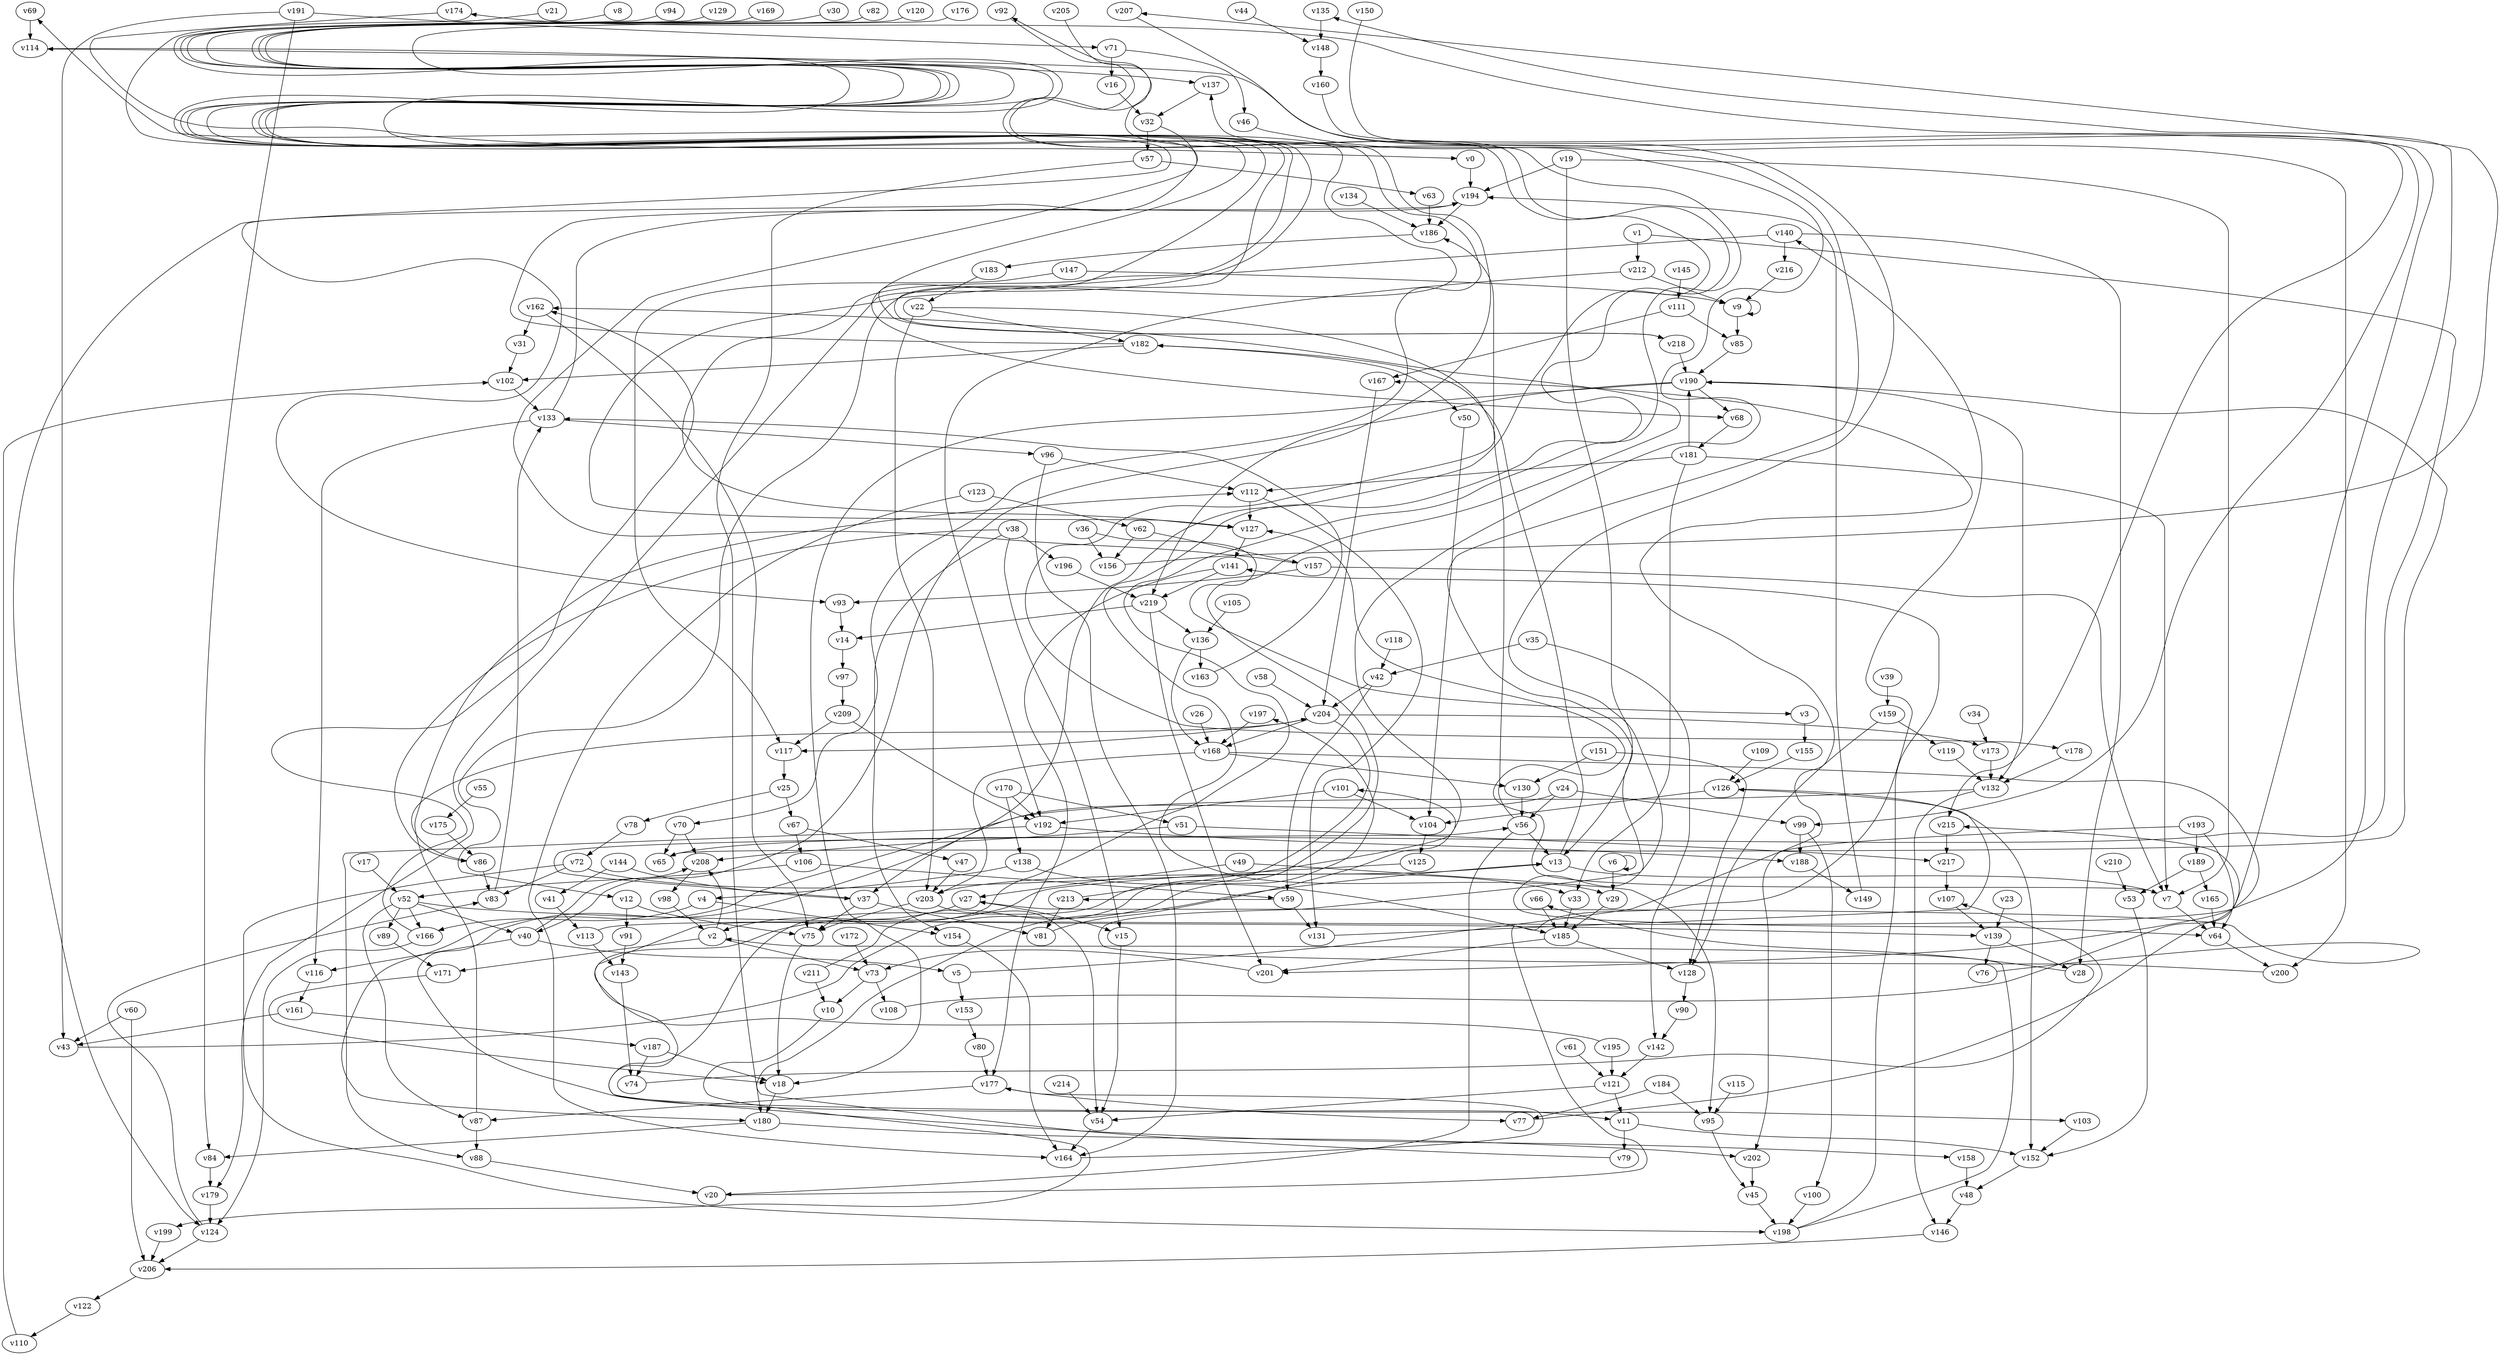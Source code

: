 // Benchmark game 318 - 220 vertices
// time_bound: 23
// targets: v47
digraph G {
    v0 [name="v0", player=1];
    v1 [name="v1", player=1];
    v2 [name="v2", player=0];
    v3 [name="v3", player=1];
    v4 [name="v4", player=0];
    v5 [name="v5", player=1];
    v6 [name="v6", player=1];
    v7 [name="v7", player=0];
    v8 [name="v8", player=0];
    v9 [name="v9", player=1];
    v10 [name="v10", player=1];
    v11 [name="v11", player=1];
    v12 [name="v12", player=0];
    v13 [name="v13", player=1];
    v14 [name="v14", player=1];
    v15 [name="v15", player=0];
    v16 [name="v16", player=0];
    v17 [name="v17", player=0];
    v18 [name="v18", player=0];
    v19 [name="v19", player=1];
    v20 [name="v20", player=1];
    v21 [name="v21", player=1];
    v22 [name="v22", player=1];
    v23 [name="v23", player=1];
    v24 [name="v24", player=0];
    v25 [name="v25", player=1];
    v26 [name="v26", player=1];
    v27 [name="v27", player=0];
    v28 [name="v28", player=1];
    v29 [name="v29", player=0];
    v30 [name="v30", player=0];
    v31 [name="v31", player=0];
    v32 [name="v32", player=1];
    v33 [name="v33", player=0];
    v34 [name="v34", player=0];
    v35 [name="v35", player=1];
    v36 [name="v36", player=1];
    v37 [name="v37", player=0];
    v38 [name="v38", player=1];
    v39 [name="v39", player=0];
    v40 [name="v40", player=0];
    v41 [name="v41", player=0];
    v42 [name="v42", player=1];
    v43 [name="v43", player=0];
    v44 [name="v44", player=1];
    v45 [name="v45", player=1];
    v46 [name="v46", player=0];
    v47 [name="v47", player=1, target=1];
    v48 [name="v48", player=0];
    v49 [name="v49", player=0];
    v50 [name="v50", player=1];
    v51 [name="v51", player=0];
    v52 [name="v52", player=1];
    v53 [name="v53", player=1];
    v54 [name="v54", player=0];
    v55 [name="v55", player=0];
    v56 [name="v56", player=1];
    v57 [name="v57", player=1];
    v58 [name="v58", player=1];
    v59 [name="v59", player=1];
    v60 [name="v60", player=1];
    v61 [name="v61", player=1];
    v62 [name="v62", player=1];
    v63 [name="v63", player=0];
    v64 [name="v64", player=1];
    v65 [name="v65", player=0];
    v66 [name="v66", player=1];
    v67 [name="v67", player=1];
    v68 [name="v68", player=1];
    v69 [name="v69", player=1];
    v70 [name="v70", player=0];
    v71 [name="v71", player=0];
    v72 [name="v72", player=0];
    v73 [name="v73", player=0];
    v74 [name="v74", player=1];
    v75 [name="v75", player=1];
    v76 [name="v76", player=0];
    v77 [name="v77", player=1];
    v78 [name="v78", player=0];
    v79 [name="v79", player=1];
    v80 [name="v80", player=1];
    v81 [name="v81", player=1];
    v82 [name="v82", player=1];
    v83 [name="v83", player=1];
    v84 [name="v84", player=1];
    v85 [name="v85", player=1];
    v86 [name="v86", player=1];
    v87 [name="v87", player=0];
    v88 [name="v88", player=1];
    v89 [name="v89", player=0];
    v90 [name="v90", player=0];
    v91 [name="v91", player=1];
    v92 [name="v92", player=0];
    v93 [name="v93", player=1];
    v94 [name="v94", player=0];
    v95 [name="v95", player=0];
    v96 [name="v96", player=1];
    v97 [name="v97", player=0];
    v98 [name="v98", player=1];
    v99 [name="v99", player=1];
    v100 [name="v100", player=0];
    v101 [name="v101", player=1];
    v102 [name="v102", player=1];
    v103 [name="v103", player=0];
    v104 [name="v104", player=0];
    v105 [name="v105", player=1];
    v106 [name="v106", player=0];
    v107 [name="v107", player=0];
    v108 [name="v108", player=1];
    v109 [name="v109", player=1];
    v110 [name="v110", player=1];
    v111 [name="v111", player=1];
    v112 [name="v112", player=0];
    v113 [name="v113", player=0];
    v114 [name="v114", player=0];
    v115 [name="v115", player=1];
    v116 [name="v116", player=0];
    v117 [name="v117", player=1];
    v118 [name="v118", player=1];
    v119 [name="v119", player=1];
    v120 [name="v120", player=1];
    v121 [name="v121", player=0];
    v122 [name="v122", player=1];
    v123 [name="v123", player=1];
    v124 [name="v124", player=0];
    v125 [name="v125", player=1];
    v126 [name="v126", player=0];
    v127 [name="v127", player=0];
    v128 [name="v128", player=1];
    v129 [name="v129", player=1];
    v130 [name="v130", player=1];
    v131 [name="v131", player=1];
    v132 [name="v132", player=1];
    v133 [name="v133", player=1];
    v134 [name="v134", player=0];
    v135 [name="v135", player=0];
    v136 [name="v136", player=0];
    v137 [name="v137", player=0];
    v138 [name="v138", player=0];
    v139 [name="v139", player=1];
    v140 [name="v140", player=1];
    v141 [name="v141", player=0];
    v142 [name="v142", player=1];
    v143 [name="v143", player=1];
    v144 [name="v144", player=0];
    v145 [name="v145", player=1];
    v146 [name="v146", player=0];
    v147 [name="v147", player=1];
    v148 [name="v148", player=0];
    v149 [name="v149", player=1];
    v150 [name="v150", player=1];
    v151 [name="v151", player=0];
    v152 [name="v152", player=0];
    v153 [name="v153", player=1];
    v154 [name="v154", player=0];
    v155 [name="v155", player=0];
    v156 [name="v156", player=1];
    v157 [name="v157", player=0];
    v158 [name="v158", player=0];
    v159 [name="v159", player=0];
    v160 [name="v160", player=1];
    v161 [name="v161", player=1];
    v162 [name="v162", player=1];
    v163 [name="v163", player=1];
    v164 [name="v164", player=1];
    v165 [name="v165", player=1];
    v166 [name="v166", player=0];
    v167 [name="v167", player=1];
    v168 [name="v168", player=1];
    v169 [name="v169", player=0];
    v170 [name="v170", player=0];
    v171 [name="v171", player=1];
    v172 [name="v172", player=1];
    v173 [name="v173", player=1];
    v174 [name="v174", player=1];
    v175 [name="v175", player=0];
    v176 [name="v176", player=1];
    v177 [name="v177", player=0];
    v178 [name="v178", player=1];
    v179 [name="v179", player=0];
    v180 [name="v180", player=1];
    v181 [name="v181", player=0];
    v182 [name="v182", player=0];
    v183 [name="v183", player=1];
    v184 [name="v184", player=0];
    v185 [name="v185", player=1];
    v186 [name="v186", player=0];
    v187 [name="v187", player=0];
    v188 [name="v188", player=0];
    v189 [name="v189", player=1];
    v190 [name="v190", player=0];
    v191 [name="v191", player=0];
    v192 [name="v192", player=0];
    v193 [name="v193", player=1];
    v194 [name="v194", player=1];
    v195 [name="v195", player=1];
    v196 [name="v196", player=0];
    v197 [name="v197", player=1];
    v198 [name="v198", player=1];
    v199 [name="v199", player=1];
    v200 [name="v200", player=1];
    v201 [name="v201", player=0];
    v202 [name="v202", player=1];
    v203 [name="v203", player=1];
    v204 [name="v204", player=1];
    v205 [name="v205", player=0];
    v206 [name="v206", player=1];
    v207 [name="v207", player=1];
    v208 [name="v208", player=1];
    v209 [name="v209", player=0];
    v210 [name="v210", player=0];
    v211 [name="v211", player=0];
    v212 [name="v212", player=0];
    v213 [name="v213", player=0];
    v214 [name="v214", player=0];
    v215 [name="v215", player=0];
    v216 [name="v216", player=0];
    v217 [name="v217", player=0];
    v218 [name="v218", player=0];
    v219 [name="v219", player=0];

    v0 -> v194;
    v1 -> v65 [constraint="t mod 3 == 1"];
    v2 -> v208;
    v3 -> v155;
    v4 -> v154;
    v5 -> v167 [constraint="t >= 1"];
    v6 -> v6 [constraint="t < 14"];
    v7 -> v127 [constraint="t mod 2 == 1"];
    v8 -> v68 [constraint="t mod 4 == 3"];
    v9 -> v85;
    v10 -> v199 [constraint="t >= 4"];
    v11 -> v152;
    v12 -> v75 [constraint="t mod 5 == 0"];
    v13 -> v182;
    v14 -> v97;
    v15 -> v54;
    v16 -> v32;
    v17 -> v52;
    v18 -> v180;
    v19 -> v194;
    v20 -> v140 [constraint="t >= 1"];
    v21 -> v124 [constraint="t >= 1"];
    v22 -> v178 [constraint="t < 6"];
    v23 -> v139;
    v24 -> v37;
    v25 -> v67;
    v26 -> v168;
    v27 -> v2;
    v28 -> v66 [constraint="t mod 5 == 1"];
    v29 -> v185;
    v30 -> v179 [constraint="t mod 5 == 3"];
    v31 -> v102;
    v32 -> v93 [constraint="t mod 2 == 1"];
    v33 -> v185;
    v34 -> v173;
    v35 -> v142;
    v36 -> v3 [constraint="t mod 5 == 2"];
    v37 -> v56 [constraint="t >= 2"];
    v38 -> v86 [constraint="t mod 3 == 1"];
    v39 -> v159;
    v40 -> v208 [constraint="t >= 4"];
    v41 -> v113;
    v42 -> v59;
    v43 -> v197 [constraint="t >= 4"];
    v44 -> v148 [constraint="t < 7"];
    v45 -> v198;
    v46 -> v200;
    v47 -> v203;
    v48 -> v146;
    v49 -> v95;
    v50 -> v104;
    v51 -> v208;
    v52 -> v139 [constraint="t mod 5 == 0"];
    v53 -> v152;
    v54 -> v164;
    v55 -> v175;
    v56 -> v186;
    v57 -> v180;
    v58 -> v204;
    v59 -> v213 [constraint="t < 9"];
    v60 -> v206;
    v61 -> v121;
    v62 -> v156;
    v63 -> v186;
    v64 -> v200;
    v65 -> v190 [constraint="t < 11"];
    v66 -> v185;
    v67 -> v47 [constraint="t mod 3 == 2"];
    v68 -> v181;
    v69 -> v114;
    v70 -> v208;
    v71 -> v16;
    v72 -> v33;
    v73 -> v108;
    v74 -> v107 [constraint="t mod 4 == 1"];
    v75 -> v18;
    v76 -> v27 [constraint="t >= 4"];
    v77 -> v215 [constraint="t < 5"];
    v78 -> v72;
    v79 -> v13 [constraint="t < 12"];
    v80 -> v177;
    v81 -> v137 [constraint="t >= 4"];
    v82 -> v12 [constraint="t < 12"];
    v83 -> v133;
    v84 -> v179;
    v85 -> v190;
    v86 -> v204 [constraint="t >= 5"];
    v87 -> v112;
    v88 -> v20;
    v89 -> v171;
    v90 -> v142;
    v91 -> v143;
    v92 -> v11 [constraint="t mod 4 == 2"];
    v93 -> v14;
    v94 -> v218 [constraint="t < 5"];
    v95 -> v45;
    v96 -> v164;
    v97 -> v209;
    v98 -> v2;
    v99 -> v100;
    v100 -> v198;
    v101 -> v192;
    v102 -> v133;
    v103 -> v152;
    v104 -> v125;
    v105 -> v136;
    v106 -> v59;
    v107 -> v139;
    v108 -> v174 [constraint="t mod 4 == 0"];
    v109 -> v126;
    v110 -> v102;
    v111 -> v167;
    v112 -> v131;
    v113 -> v135 [constraint="t mod 5 == 3"];
    v114 -> v137 [constraint="t < 10"];
    v115 -> v95;
    v116 -> v161;
    v117 -> v25;
    v118 -> v42;
    v119 -> v132;
    v120 -> v70 [constraint="t >= 5"];
    v121 -> v11;
    v122 -> v110;
    v123 -> v164;
    v124 -> v83 [constraint="t mod 3 == 0"];
    v125 -> v103 [constraint="t mod 5 == 4"];
    v126 -> v152;
    v127 -> v141;
    v128 -> v90;
    v129 -> v218 [constraint="t >= 5"];
    v130 -> v56;
    v131 -> v126 [constraint="t >= 4"];
    v132 -> v180 [constraint="t >= 2"];
    v133 -> v96;
    v134 -> v186;
    v135 -> v148;
    v136 -> v168;
    v137 -> v32;
    v138 -> v185;
    v139 -> v28;
    v140 -> v127 [constraint="t >= 2"];
    v141 -> v177;
    v142 -> v121;
    v143 -> v74;
    v144 -> v37;
    v145 -> v111;
    v146 -> v206 [constraint="t < 12"];
    v147 -> v9;
    v148 -> v160;
    v149 -> v194;
    v150 -> v99 [constraint="t >= 1"];
    v151 -> v130;
    v152 -> v48;
    v153 -> v80;
    v154 -> v164;
    v155 -> v126;
    v156 -> v207 [constraint="t mod 4 == 2"];
    v157 -> v69 [constraint="t < 13"];
    v158 -> v48;
    v159 -> v128;
    v160 -> v215 [constraint="t >= 4"];
    v161 -> v43;
    v162 -> v75;
    v163 -> v133;
    v164 -> v177 [constraint="t < 13"];
    v165 -> v64;
    v166 -> v162 [constraint="t >= 1"];
    v167 -> v204;
    v168 -> v201 [constraint="t mod 3 == 0"];
    v169 -> v127 [constraint="t < 8"];
    v170 -> v51;
    v171 -> v18 [constraint="t mod 2 == 1"];
    v172 -> v73;
    v173 -> v132;
    v174 -> v0 [constraint="t mod 5 == 4"];
    v175 -> v86;
    v176 -> v40 [constraint="t mod 5 == 1"];
    v177 -> v87;
    v178 -> v132;
    v179 -> v124;
    v180 -> v202;
    v181 -> v112;
    v182 -> v194 [constraint="t >= 2"];
    v183 -> v22;
    v184 -> v95;
    v185 -> v128;
    v186 -> v183;
    v187 -> v18;
    v188 -> v149;
    v189 -> v165;
    v190 -> v132;
    v191 -> v71;
    v192 -> v188;
    v193 -> v202;
    v194 -> v186;
    v195 -> v92 [constraint="t mod 2 == 0"];
    v196 -> v219;
    v197 -> v168;
    v198 -> v2 [constraint="t mod 3 == 2"];
    v199 -> v206;
    v200 -> v114 [constraint="t mod 5 == 1"];
    v201 -> v73 [constraint="t < 14"];
    v202 -> v45;
    v203 -> v75;
    v204 -> v158 [constraint="t >= 2"];
    v205 -> v29 [constraint="t mod 2 == 0"];
    v206 -> v122;
    v207 -> v64 [constraint="t >= 3"];
    v208 -> v98;
    v209 -> v117;
    v210 -> v53;
    v211 -> v162 [constraint="t mod 4 == 1"];
    v212 -> v192;
    v213 -> v101 [constraint="t < 10"];
    v214 -> v54;
    v215 -> v217;
    v216 -> v9;
    v217 -> v107;
    v218 -> v190;
    v219 -> v136;
    v211 -> v10;
    v51 -> v217;
    v204 -> v173;
    v168 -> v130;
    v138 -> v4;
    v72 -> v83;
    v182 -> v102;
    v140 -> v28;
    v42 -> v204;
    v141 -> v219;
    v70 -> v65;
    v204 -> v117;
    v213 -> v81;
    v24 -> v99;
    v4 -> v166;
    v36 -> v156;
    v204 -> v168;
    v189 -> v53;
    v32 -> v57;
    v209 -> v192;
    v124 -> v206;
    v72 -> v198;
    v9 -> v9;
    v139 -> v76;
    v13 -> v203;
    v190 -> v18;
    v185 -> v201;
    v19 -> v13;
    v181 -> v33;
    v181 -> v7;
    v38 -> v154;
    v168 -> v203;
    v112 -> v127;
    v40 -> v116;
    v49 -> v27;
    v62 -> v157;
    v24 -> v56;
    v192 -> v88;
    v86 -> v83;
    v59 -> v131;
    v2 -> v73;
    v161 -> v187;
    v73 -> v10;
    v11 -> v79;
    v123 -> v62;
    v52 -> v40;
    v219 -> v14;
    v170 -> v192;
    v2 -> v171;
    v144 -> v41;
    v182 -> v50;
    v7 -> v64;
    v140 -> v216;
    v35 -> v42;
    v184 -> v77;
    v13 -> v7;
    v38 -> v196;
    v126 -> v104;
    v40 -> v5;
    v190 -> v68;
    v56 -> v13;
    v87 -> v88;
    v195 -> v121;
    v147 -> v117;
    v71 -> v46;
    v151 -> v128;
    v159 -> v119;
    v101 -> v104;
    v193 -> v64;
    v198 -> v141;
    v133 -> v194;
    v177 -> v77;
    v191 -> v84;
    v52 -> v89;
    v132 -> v146;
    v27 -> v15;
    v170 -> v138;
    v191 -> v43;
    v1 -> v212;
    v12 -> v91;
    v60 -> v43;
    v157 -> v7;
    v212 -> v9;
    v56 -> v20;
    v157 -> v93;
    v166 -> v124;
    v203 -> v54;
    v67 -> v106;
    v219 -> v201;
    v162 -> v31;
    v99 -> v188;
    v19 -> v7;
    v22 -> v203;
    v22 -> v182;
    v57 -> v63;
    v52 -> v87;
    v133 -> v116;
    v5 -> v153;
    v52 -> v166;
    v6 -> v29;
    v181 -> v190;
    v187 -> v74;
    v193 -> v189;
    v106 -> v52;
    v113 -> v143;
    v37 -> v81;
    v38 -> v15;
    v136 -> v163;
    v111 -> v85;
    v37 -> v75;
    v25 -> v78;
    v190 -> v219;
    v96 -> v112;
    v121 -> v54;
    v180 -> v84;
}
